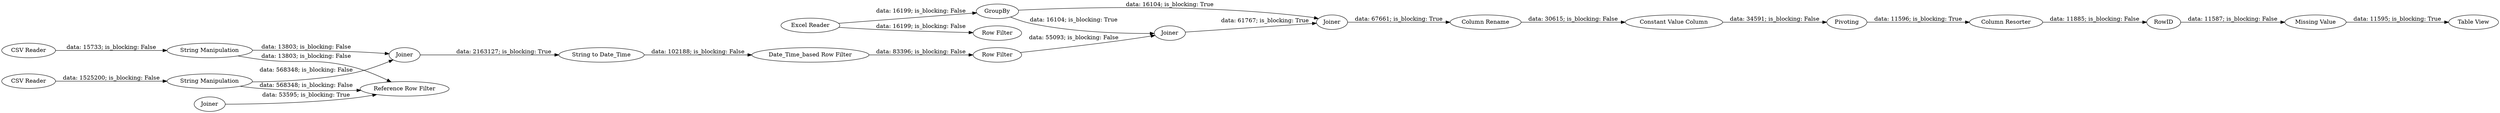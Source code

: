 digraph {
	"2466553519326136941_17" [label="Row Filter"]
	"2466553519326136941_15" [label="Row Filter"]
	"2466553519326136941_5" [label="String Manipulation"]
	"2466553519326136941_2" [label="CSV Reader"]
	"2466553519326136941_6" [label=Joiner]
	"5795470368933358837_8" [label=Joiner]
	"2466553519326136941_20" [label=Pivoting]
	"2466553519326136941_1" [label="Excel Reader"]
	"2466553519326136941_3" [label="CSV Reader"]
	"2466553519326136941_21" [label="Constant Value Column"]
	"5795470368933358837_9" [label="Reference Row Filter"]
	"2466553519326136941_26" [label="Missing Value"]
	"2466553519326136941_16" [label=GroupBy]
	"2466553519326136941_13" [label="String to Date_Time"]
	"2466553519326136941_18" [label=Joiner]
	"2466553519326136941_14" [label="Date_Time_based Row Filter"]
	"2466553519326136941_10" [label=Joiner]
	"2466553519326136941_22" [label="Column Resorter"]
	"2466553519326136941_24" [label="Table View"]
	"2466553519326136941_19" [label="Column Rename"]
	"2466553519326136941_4" [label="String Manipulation"]
	"2466553519326136941_25" [label=RowID]
	"2466553519326136941_16" -> "2466553519326136941_18" [label="data: 16104; is_blocking: True"]
	"2466553519326136941_22" -> "2466553519326136941_25" [label="data: 11885; is_blocking: False"]
	"2466553519326136941_4" -> "5795470368933358837_9" [label="data: 13803; is_blocking: False"]
	"2466553519326136941_1" -> "2466553519326136941_16" [label="data: 16199; is_blocking: False"]
	"2466553519326136941_2" -> "2466553519326136941_4" [label="data: 15733; is_blocking: False"]
	"2466553519326136941_5" -> "5795470368933358837_9" [label="data: 568348; is_blocking: False"]
	"2466553519326136941_14" -> "2466553519326136941_15" [label="data: 83396; is_blocking: False"]
	"2466553519326136941_25" -> "2466553519326136941_26" [label="data: 11587; is_blocking: False"]
	"2466553519326136941_16" -> "2466553519326136941_10" [label="data: 16104; is_blocking: True"]
	"2466553519326136941_4" -> "2466553519326136941_6" [label="data: 13803; is_blocking: False"]
	"2466553519326136941_20" -> "2466553519326136941_22" [label="data: 11596; is_blocking: True"]
	"2466553519326136941_10" -> "2466553519326136941_18" [label="data: 61767; is_blocking: True"]
	"2466553519326136941_18" -> "2466553519326136941_19" [label="data: 67661; is_blocking: True"]
	"2466553519326136941_5" -> "2466553519326136941_6" [label="data: 568348; is_blocking: False"]
	"2466553519326136941_21" -> "2466553519326136941_20" [label="data: 34591; is_blocking: False"]
	"2466553519326136941_26" -> "2466553519326136941_24" [label="data: 11595; is_blocking: True"]
	"2466553519326136941_15" -> "2466553519326136941_10" [label="data: 55093; is_blocking: False"]
	"2466553519326136941_3" -> "2466553519326136941_5" [label="data: 1525200; is_blocking: False"]
	"2466553519326136941_6" -> "2466553519326136941_13" [label="data: 2163127; is_blocking: True"]
	"2466553519326136941_19" -> "2466553519326136941_21" [label="data: 30615; is_blocking: False"]
	"5795470368933358837_8" -> "5795470368933358837_9" [label="data: 53595; is_blocking: True"]
	"2466553519326136941_13" -> "2466553519326136941_14" [label="data: 102188; is_blocking: False"]
	"2466553519326136941_1" -> "2466553519326136941_17" [label="data: 16199; is_blocking: False"]
	rankdir=LR
}

